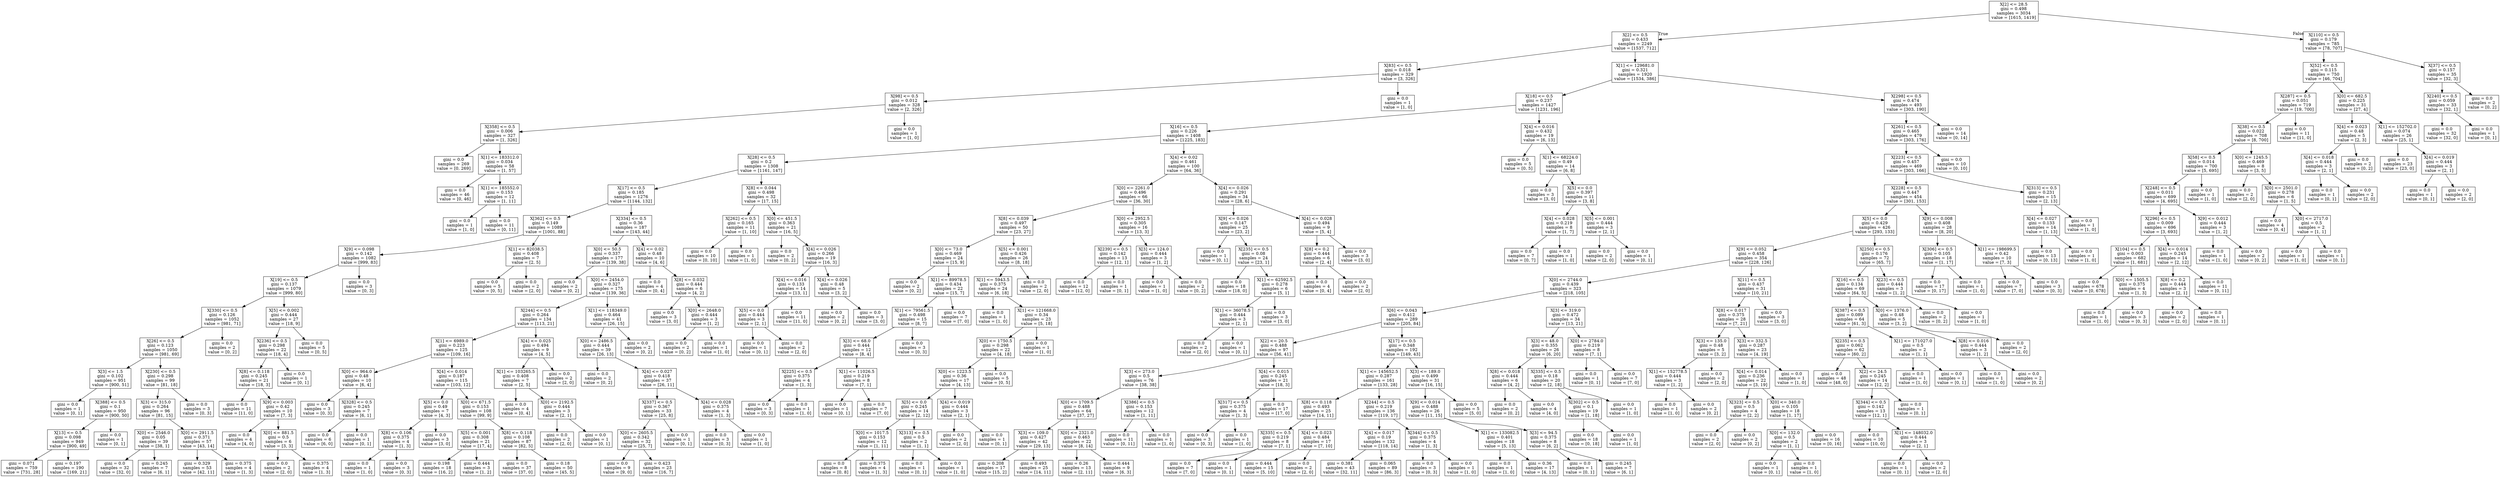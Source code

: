 digraph Tree {
node [shape=box] ;
0 [label="X[2] <= 28.5\ngini = 0.498\nsamples = 3034\nvalue = [1615, 1419]"] ;
1 [label="X[2] <= 0.5\ngini = 0.433\nsamples = 2249\nvalue = [1537, 712]"] ;
0 -> 1 [labeldistance=2.5, labelangle=45, headlabel="True"] ;
2 [label="X[83] <= 0.5\ngini = 0.018\nsamples = 329\nvalue = [3, 326]"] ;
1 -> 2 ;
3 [label="X[98] <= 0.5\ngini = 0.012\nsamples = 328\nvalue = [2, 326]"] ;
2 -> 3 ;
4 [label="X[358] <= 0.5\ngini = 0.006\nsamples = 327\nvalue = [1, 326]"] ;
3 -> 4 ;
5 [label="gini = 0.0\nsamples = 269\nvalue = [0, 269]"] ;
4 -> 5 ;
6 [label="X[1] <= 183312.0\ngini = 0.034\nsamples = 58\nvalue = [1, 57]"] ;
4 -> 6 ;
7 [label="gini = 0.0\nsamples = 46\nvalue = [0, 46]"] ;
6 -> 7 ;
8 [label="X[1] <= 185552.0\ngini = 0.153\nsamples = 12\nvalue = [1, 11]"] ;
6 -> 8 ;
9 [label="gini = 0.0\nsamples = 1\nvalue = [1, 0]"] ;
8 -> 9 ;
10 [label="gini = 0.0\nsamples = 11\nvalue = [0, 11]"] ;
8 -> 10 ;
11 [label="gini = 0.0\nsamples = 1\nvalue = [1, 0]"] ;
3 -> 11 ;
12 [label="gini = 0.0\nsamples = 1\nvalue = [1, 0]"] ;
2 -> 12 ;
13 [label="X[1] <= 129681.0\ngini = 0.321\nsamples = 1920\nvalue = [1534, 386]"] ;
1 -> 13 ;
14 [label="X[18] <= 0.5\ngini = 0.237\nsamples = 1427\nvalue = [1231, 196]"] ;
13 -> 14 ;
15 [label="X[16] <= 0.5\ngini = 0.226\nsamples = 1408\nvalue = [1225, 183]"] ;
14 -> 15 ;
16 [label="X[28] <= 0.5\ngini = 0.2\nsamples = 1308\nvalue = [1161, 147]"] ;
15 -> 16 ;
17 [label="X[17] <= 0.5\ngini = 0.185\nsamples = 1276\nvalue = [1144, 132]"] ;
16 -> 17 ;
18 [label="X[362] <= 0.5\ngini = 0.149\nsamples = 1089\nvalue = [1001, 88]"] ;
17 -> 18 ;
19 [label="X[9] <= 0.098\ngini = 0.142\nsamples = 1082\nvalue = [999, 83]"] ;
18 -> 19 ;
20 [label="X[19] <= 0.5\ngini = 0.137\nsamples = 1079\nvalue = [999, 80]"] ;
19 -> 20 ;
21 [label="X[330] <= 0.5\ngini = 0.126\nsamples = 1052\nvalue = [981, 71]"] ;
20 -> 21 ;
22 [label="X[26] <= 0.5\ngini = 0.123\nsamples = 1050\nvalue = [981, 69]"] ;
21 -> 22 ;
23 [label="X[3] <= 1.5\ngini = 0.102\nsamples = 951\nvalue = [900, 51]"] ;
22 -> 23 ;
24 [label="gini = 0.0\nsamples = 1\nvalue = [0, 1]"] ;
23 -> 24 ;
25 [label="X[388] <= 0.5\ngini = 0.1\nsamples = 950\nvalue = [900, 50]"] ;
23 -> 25 ;
26 [label="X[13] <= 0.5\ngini = 0.098\nsamples = 949\nvalue = [900, 49]"] ;
25 -> 26 ;
27 [label="gini = 0.071\nsamples = 759\nvalue = [731, 28]"] ;
26 -> 27 ;
28 [label="gini = 0.197\nsamples = 190\nvalue = [169, 21]"] ;
26 -> 28 ;
29 [label="gini = 0.0\nsamples = 1\nvalue = [0, 1]"] ;
25 -> 29 ;
30 [label="X[230] <= 0.5\ngini = 0.298\nsamples = 99\nvalue = [81, 18]"] ;
22 -> 30 ;
31 [label="X[3] <= 315.0\ngini = 0.264\nsamples = 96\nvalue = [81, 15]"] ;
30 -> 31 ;
32 [label="X[0] <= 2546.0\ngini = 0.05\nsamples = 39\nvalue = [38, 1]"] ;
31 -> 32 ;
33 [label="gini = 0.0\nsamples = 32\nvalue = [32, 0]"] ;
32 -> 33 ;
34 [label="gini = 0.245\nsamples = 7\nvalue = [6, 1]"] ;
32 -> 34 ;
35 [label="X[0] <= 2911.5\ngini = 0.371\nsamples = 57\nvalue = [43, 14]"] ;
31 -> 35 ;
36 [label="gini = 0.329\nsamples = 53\nvalue = [42, 11]"] ;
35 -> 36 ;
37 [label="gini = 0.375\nsamples = 4\nvalue = [1, 3]"] ;
35 -> 37 ;
38 [label="gini = 0.0\nsamples = 3\nvalue = [0, 3]"] ;
30 -> 38 ;
39 [label="gini = 0.0\nsamples = 2\nvalue = [0, 2]"] ;
21 -> 39 ;
40 [label="X[5] <= 0.002\ngini = 0.444\nsamples = 27\nvalue = [18, 9]"] ;
20 -> 40 ;
41 [label="X[236] <= 0.5\ngini = 0.298\nsamples = 22\nvalue = [18, 4]"] ;
40 -> 41 ;
42 [label="X[8] <= 0.118\ngini = 0.245\nsamples = 21\nvalue = [18, 3]"] ;
41 -> 42 ;
43 [label="gini = 0.0\nsamples = 11\nvalue = [11, 0]"] ;
42 -> 43 ;
44 [label="X[9] <= 0.003\ngini = 0.42\nsamples = 10\nvalue = [7, 3]"] ;
42 -> 44 ;
45 [label="gini = 0.0\nsamples = 4\nvalue = [4, 0]"] ;
44 -> 45 ;
46 [label="X[0] <= 881.5\ngini = 0.5\nsamples = 6\nvalue = [3, 3]"] ;
44 -> 46 ;
47 [label="gini = 0.0\nsamples = 2\nvalue = [2, 0]"] ;
46 -> 47 ;
48 [label="gini = 0.375\nsamples = 4\nvalue = [1, 3]"] ;
46 -> 48 ;
49 [label="gini = 0.0\nsamples = 1\nvalue = [0, 1]"] ;
41 -> 49 ;
50 [label="gini = 0.0\nsamples = 5\nvalue = [0, 5]"] ;
40 -> 50 ;
51 [label="gini = 0.0\nsamples = 3\nvalue = [0, 3]"] ;
19 -> 51 ;
52 [label="X[1] <= 82038.5\ngini = 0.408\nsamples = 7\nvalue = [2, 5]"] ;
18 -> 52 ;
53 [label="gini = 0.0\nsamples = 5\nvalue = [0, 5]"] ;
52 -> 53 ;
54 [label="gini = 0.0\nsamples = 2\nvalue = [2, 0]"] ;
52 -> 54 ;
55 [label="X[334] <= 0.5\ngini = 0.36\nsamples = 187\nvalue = [143, 44]"] ;
17 -> 55 ;
56 [label="X[0] <= 50.5\ngini = 0.337\nsamples = 177\nvalue = [139, 38]"] ;
55 -> 56 ;
57 [label="gini = 0.0\nsamples = 2\nvalue = [0, 2]"] ;
56 -> 57 ;
58 [label="X[0] <= 2454.0\ngini = 0.327\nsamples = 175\nvalue = [139, 36]"] ;
56 -> 58 ;
59 [label="X[244] <= 0.5\ngini = 0.264\nsamples = 134\nvalue = [113, 21]"] ;
58 -> 59 ;
60 [label="X[1] <= 6989.0\ngini = 0.223\nsamples = 125\nvalue = [109, 16]"] ;
59 -> 60 ;
61 [label="X[0] <= 964.0\ngini = 0.48\nsamples = 10\nvalue = [6, 4]"] ;
60 -> 61 ;
62 [label="gini = 0.0\nsamples = 3\nvalue = [0, 3]"] ;
61 -> 62 ;
63 [label="X[328] <= 0.5\ngini = 0.245\nsamples = 7\nvalue = [6, 1]"] ;
61 -> 63 ;
64 [label="gini = 0.0\nsamples = 6\nvalue = [6, 0]"] ;
63 -> 64 ;
65 [label="gini = 0.0\nsamples = 1\nvalue = [0, 1]"] ;
63 -> 65 ;
66 [label="X[4] <= 0.014\ngini = 0.187\nsamples = 115\nvalue = [103, 12]"] ;
60 -> 66 ;
67 [label="X[5] <= 0.0\ngini = 0.49\nsamples = 7\nvalue = [4, 3]"] ;
66 -> 67 ;
68 [label="X[8] <= 0.106\ngini = 0.375\nsamples = 4\nvalue = [1, 3]"] ;
67 -> 68 ;
69 [label="gini = 0.0\nsamples = 1\nvalue = [1, 0]"] ;
68 -> 69 ;
70 [label="gini = 0.0\nsamples = 3\nvalue = [0, 3]"] ;
68 -> 70 ;
71 [label="gini = 0.0\nsamples = 3\nvalue = [3, 0]"] ;
67 -> 71 ;
72 [label="X[0] <= 671.5\ngini = 0.153\nsamples = 108\nvalue = [99, 9]"] ;
66 -> 72 ;
73 [label="X[5] <= 0.001\ngini = 0.308\nsamples = 21\nvalue = [17, 4]"] ;
72 -> 73 ;
74 [label="gini = 0.198\nsamples = 18\nvalue = [16, 2]"] ;
73 -> 74 ;
75 [label="gini = 0.444\nsamples = 3\nvalue = [1, 2]"] ;
73 -> 75 ;
76 [label="X[8] <= 0.118\ngini = 0.108\nsamples = 87\nvalue = [82, 5]"] ;
72 -> 76 ;
77 [label="gini = 0.0\nsamples = 37\nvalue = [37, 0]"] ;
76 -> 77 ;
78 [label="gini = 0.18\nsamples = 50\nvalue = [45, 5]"] ;
76 -> 78 ;
79 [label="X[4] <= 0.025\ngini = 0.494\nsamples = 9\nvalue = [4, 5]"] ;
59 -> 79 ;
80 [label="X[1] <= 103265.5\ngini = 0.408\nsamples = 7\nvalue = [2, 5]"] ;
79 -> 80 ;
81 [label="gini = 0.0\nsamples = 4\nvalue = [0, 4]"] ;
80 -> 81 ;
82 [label="X[0] <= 2192.5\ngini = 0.444\nsamples = 3\nvalue = [2, 1]"] ;
80 -> 82 ;
83 [label="gini = 0.0\nsamples = 2\nvalue = [2, 0]"] ;
82 -> 83 ;
84 [label="gini = 0.0\nsamples = 1\nvalue = [0, 1]"] ;
82 -> 84 ;
85 [label="gini = 0.0\nsamples = 2\nvalue = [2, 0]"] ;
79 -> 85 ;
86 [label="X[1] <= 118349.0\ngini = 0.464\nsamples = 41\nvalue = [26, 15]"] ;
58 -> 86 ;
87 [label="X[0] <= 2486.5\ngini = 0.444\nsamples = 39\nvalue = [26, 13]"] ;
86 -> 87 ;
88 [label="gini = 0.0\nsamples = 2\nvalue = [0, 2]"] ;
87 -> 88 ;
89 [label="X[4] <= 0.027\ngini = 0.418\nsamples = 37\nvalue = [26, 11]"] ;
87 -> 89 ;
90 [label="X[337] <= 0.5\ngini = 0.367\nsamples = 33\nvalue = [25, 8]"] ;
89 -> 90 ;
91 [label="X[0] <= 2605.5\ngini = 0.342\nsamples = 32\nvalue = [25, 7]"] ;
90 -> 91 ;
92 [label="gini = 0.0\nsamples = 9\nvalue = [9, 0]"] ;
91 -> 92 ;
93 [label="gini = 0.423\nsamples = 23\nvalue = [16, 7]"] ;
91 -> 93 ;
94 [label="gini = 0.0\nsamples = 1\nvalue = [0, 1]"] ;
90 -> 94 ;
95 [label="X[4] <= 0.028\ngini = 0.375\nsamples = 4\nvalue = [1, 3]"] ;
89 -> 95 ;
96 [label="gini = 0.0\nsamples = 3\nvalue = [0, 3]"] ;
95 -> 96 ;
97 [label="gini = 0.0\nsamples = 1\nvalue = [1, 0]"] ;
95 -> 97 ;
98 [label="gini = 0.0\nsamples = 2\nvalue = [0, 2]"] ;
86 -> 98 ;
99 [label="X[4] <= 0.02\ngini = 0.48\nsamples = 10\nvalue = [4, 6]"] ;
55 -> 99 ;
100 [label="gini = 0.0\nsamples = 4\nvalue = [0, 4]"] ;
99 -> 100 ;
101 [label="X[8] <= 0.032\ngini = 0.444\nsamples = 6\nvalue = [4, 2]"] ;
99 -> 101 ;
102 [label="gini = 0.0\nsamples = 3\nvalue = [3, 0]"] ;
101 -> 102 ;
103 [label="X[0] <= 2648.0\ngini = 0.444\nsamples = 3\nvalue = [1, 2]"] ;
101 -> 103 ;
104 [label="gini = 0.0\nsamples = 2\nvalue = [0, 2]"] ;
103 -> 104 ;
105 [label="gini = 0.0\nsamples = 1\nvalue = [1, 0]"] ;
103 -> 105 ;
106 [label="X[8] <= 0.044\ngini = 0.498\nsamples = 32\nvalue = [17, 15]"] ;
16 -> 106 ;
107 [label="X[262] <= 0.5\ngini = 0.165\nsamples = 11\nvalue = [1, 10]"] ;
106 -> 107 ;
108 [label="gini = 0.0\nsamples = 10\nvalue = [0, 10]"] ;
107 -> 108 ;
109 [label="gini = 0.0\nsamples = 1\nvalue = [1, 0]"] ;
107 -> 109 ;
110 [label="X[0] <= 451.5\ngini = 0.363\nsamples = 21\nvalue = [16, 5]"] ;
106 -> 110 ;
111 [label="gini = 0.0\nsamples = 2\nvalue = [0, 2]"] ;
110 -> 111 ;
112 [label="X[4] <= 0.026\ngini = 0.266\nsamples = 19\nvalue = [16, 3]"] ;
110 -> 112 ;
113 [label="X[4] <= 0.016\ngini = 0.133\nsamples = 14\nvalue = [13, 1]"] ;
112 -> 113 ;
114 [label="X[5] <= 0.0\ngini = 0.444\nsamples = 3\nvalue = [2, 1]"] ;
113 -> 114 ;
115 [label="gini = 0.0\nsamples = 1\nvalue = [0, 1]"] ;
114 -> 115 ;
116 [label="gini = 0.0\nsamples = 2\nvalue = [2, 0]"] ;
114 -> 116 ;
117 [label="gini = 0.0\nsamples = 11\nvalue = [11, 0]"] ;
113 -> 117 ;
118 [label="X[4] <= 0.026\ngini = 0.48\nsamples = 5\nvalue = [3, 2]"] ;
112 -> 118 ;
119 [label="gini = 0.0\nsamples = 2\nvalue = [0, 2]"] ;
118 -> 119 ;
120 [label="gini = 0.0\nsamples = 3\nvalue = [3, 0]"] ;
118 -> 120 ;
121 [label="X[4] <= 0.02\ngini = 0.461\nsamples = 100\nvalue = [64, 36]"] ;
15 -> 121 ;
122 [label="X[0] <= 2261.0\ngini = 0.496\nsamples = 66\nvalue = [36, 30]"] ;
121 -> 122 ;
123 [label="X[8] <= 0.039\ngini = 0.497\nsamples = 50\nvalue = [23, 27]"] ;
122 -> 123 ;
124 [label="X[0] <= 73.0\ngini = 0.469\nsamples = 24\nvalue = [15, 9]"] ;
123 -> 124 ;
125 [label="gini = 0.0\nsamples = 2\nvalue = [0, 2]"] ;
124 -> 125 ;
126 [label="X[1] <= 89978.5\ngini = 0.434\nsamples = 22\nvalue = [15, 7]"] ;
124 -> 126 ;
127 [label="X[1] <= 79561.5\ngini = 0.498\nsamples = 15\nvalue = [8, 7]"] ;
126 -> 127 ;
128 [label="X[3] <= 68.0\ngini = 0.444\nsamples = 12\nvalue = [8, 4]"] ;
127 -> 128 ;
129 [label="X[225] <= 0.5\ngini = 0.375\nsamples = 4\nvalue = [1, 3]"] ;
128 -> 129 ;
130 [label="gini = 0.0\nsamples = 3\nvalue = [0, 3]"] ;
129 -> 130 ;
131 [label="gini = 0.0\nsamples = 1\nvalue = [1, 0]"] ;
129 -> 131 ;
132 [label="X[1] <= 11026.5\ngini = 0.219\nsamples = 8\nvalue = [7, 1]"] ;
128 -> 132 ;
133 [label="gini = 0.0\nsamples = 1\nvalue = [0, 1]"] ;
132 -> 133 ;
134 [label="gini = 0.0\nsamples = 7\nvalue = [7, 0]"] ;
132 -> 134 ;
135 [label="gini = 0.0\nsamples = 3\nvalue = [0, 3]"] ;
127 -> 135 ;
136 [label="gini = 0.0\nsamples = 7\nvalue = [7, 0]"] ;
126 -> 136 ;
137 [label="X[5] <= 0.001\ngini = 0.426\nsamples = 26\nvalue = [8, 18]"] ;
123 -> 137 ;
138 [label="X[1] <= 5943.5\ngini = 0.375\nsamples = 24\nvalue = [6, 18]"] ;
137 -> 138 ;
139 [label="gini = 0.0\nsamples = 1\nvalue = [1, 0]"] ;
138 -> 139 ;
140 [label="X[1] <= 121668.0\ngini = 0.34\nsamples = 23\nvalue = [5, 18]"] ;
138 -> 140 ;
141 [label="X[0] <= 1750.5\ngini = 0.298\nsamples = 22\nvalue = [4, 18]"] ;
140 -> 141 ;
142 [label="X[0] <= 1223.5\ngini = 0.36\nsamples = 17\nvalue = [4, 13]"] ;
141 -> 142 ;
143 [label="X[5] <= 0.0\ngini = 0.245\nsamples = 14\nvalue = [2, 12]"] ;
142 -> 143 ;
144 [label="X[0] <= 1017.5\ngini = 0.153\nsamples = 12\nvalue = [1, 11]"] ;
143 -> 144 ;
145 [label="gini = 0.0\nsamples = 8\nvalue = [0, 8]"] ;
144 -> 145 ;
146 [label="gini = 0.375\nsamples = 4\nvalue = [1, 3]"] ;
144 -> 146 ;
147 [label="X[313] <= 0.5\ngini = 0.5\nsamples = 2\nvalue = [1, 1]"] ;
143 -> 147 ;
148 [label="gini = 0.0\nsamples = 1\nvalue = [0, 1]"] ;
147 -> 148 ;
149 [label="gini = 0.0\nsamples = 1\nvalue = [1, 0]"] ;
147 -> 149 ;
150 [label="X[4] <= 0.019\ngini = 0.444\nsamples = 3\nvalue = [2, 1]"] ;
142 -> 150 ;
151 [label="gini = 0.0\nsamples = 2\nvalue = [2, 0]"] ;
150 -> 151 ;
152 [label="gini = 0.0\nsamples = 1\nvalue = [0, 1]"] ;
150 -> 152 ;
153 [label="gini = 0.0\nsamples = 5\nvalue = [0, 5]"] ;
141 -> 153 ;
154 [label="gini = 0.0\nsamples = 1\nvalue = [1, 0]"] ;
140 -> 154 ;
155 [label="gini = 0.0\nsamples = 2\nvalue = [2, 0]"] ;
137 -> 155 ;
156 [label="X[0] <= 2952.5\ngini = 0.305\nsamples = 16\nvalue = [13, 3]"] ;
122 -> 156 ;
157 [label="X[239] <= 0.5\ngini = 0.142\nsamples = 13\nvalue = [12, 1]"] ;
156 -> 157 ;
158 [label="gini = 0.0\nsamples = 12\nvalue = [12, 0]"] ;
157 -> 158 ;
159 [label="gini = 0.0\nsamples = 1\nvalue = [0, 1]"] ;
157 -> 159 ;
160 [label="X[3] <= 124.0\ngini = 0.444\nsamples = 3\nvalue = [1, 2]"] ;
156 -> 160 ;
161 [label="gini = 0.0\nsamples = 1\nvalue = [1, 0]"] ;
160 -> 161 ;
162 [label="gini = 0.0\nsamples = 2\nvalue = [0, 2]"] ;
160 -> 162 ;
163 [label="X[4] <= 0.026\ngini = 0.291\nsamples = 34\nvalue = [28, 6]"] ;
121 -> 163 ;
164 [label="X[9] <= 0.026\ngini = 0.147\nsamples = 25\nvalue = [23, 2]"] ;
163 -> 164 ;
165 [label="gini = 0.0\nsamples = 1\nvalue = [0, 1]"] ;
164 -> 165 ;
166 [label="X[235] <= 0.5\ngini = 0.08\nsamples = 24\nvalue = [23, 1]"] ;
164 -> 166 ;
167 [label="gini = 0.0\nsamples = 18\nvalue = [18, 0]"] ;
166 -> 167 ;
168 [label="X[1] <= 62592.5\ngini = 0.278\nsamples = 6\nvalue = [5, 1]"] ;
166 -> 168 ;
169 [label="X[1] <= 36078.5\ngini = 0.444\nsamples = 3\nvalue = [2, 1]"] ;
168 -> 169 ;
170 [label="gini = 0.0\nsamples = 2\nvalue = [2, 0]"] ;
169 -> 170 ;
171 [label="gini = 0.0\nsamples = 1\nvalue = [0, 1]"] ;
169 -> 171 ;
172 [label="gini = 0.0\nsamples = 3\nvalue = [3, 0]"] ;
168 -> 172 ;
173 [label="X[4] <= 0.028\ngini = 0.494\nsamples = 9\nvalue = [5, 4]"] ;
163 -> 173 ;
174 [label="X[8] <= 0.2\ngini = 0.444\nsamples = 6\nvalue = [2, 4]"] ;
173 -> 174 ;
175 [label="gini = 0.0\nsamples = 4\nvalue = [0, 4]"] ;
174 -> 175 ;
176 [label="gini = 0.0\nsamples = 2\nvalue = [2, 0]"] ;
174 -> 176 ;
177 [label="gini = 0.0\nsamples = 3\nvalue = [3, 0]"] ;
173 -> 177 ;
178 [label="X[4] <= 0.016\ngini = 0.432\nsamples = 19\nvalue = [6, 13]"] ;
14 -> 178 ;
179 [label="gini = 0.0\nsamples = 5\nvalue = [0, 5]"] ;
178 -> 179 ;
180 [label="X[1] <= 68224.0\ngini = 0.49\nsamples = 14\nvalue = [6, 8]"] ;
178 -> 180 ;
181 [label="gini = 0.0\nsamples = 3\nvalue = [3, 0]"] ;
180 -> 181 ;
182 [label="X[5] <= 0.0\ngini = 0.397\nsamples = 11\nvalue = [3, 8]"] ;
180 -> 182 ;
183 [label="X[4] <= 0.028\ngini = 0.219\nsamples = 8\nvalue = [1, 7]"] ;
182 -> 183 ;
184 [label="gini = 0.0\nsamples = 7\nvalue = [0, 7]"] ;
183 -> 184 ;
185 [label="gini = 0.0\nsamples = 1\nvalue = [1, 0]"] ;
183 -> 185 ;
186 [label="X[5] <= 0.001\ngini = 0.444\nsamples = 3\nvalue = [2, 1]"] ;
182 -> 186 ;
187 [label="gini = 0.0\nsamples = 2\nvalue = [2, 0]"] ;
186 -> 187 ;
188 [label="gini = 0.0\nsamples = 1\nvalue = [0, 1]"] ;
186 -> 188 ;
189 [label="X[298] <= 0.5\ngini = 0.474\nsamples = 493\nvalue = [303, 190]"] ;
13 -> 189 ;
190 [label="X[261] <= 0.5\ngini = 0.465\nsamples = 479\nvalue = [303, 176]"] ;
189 -> 190 ;
191 [label="X[223] <= 0.5\ngini = 0.457\nsamples = 469\nvalue = [303, 166]"] ;
190 -> 191 ;
192 [label="X[228] <= 0.5\ngini = 0.447\nsamples = 454\nvalue = [301, 153]"] ;
191 -> 192 ;
193 [label="X[5] <= 0.0\ngini = 0.429\nsamples = 426\nvalue = [293, 133]"] ;
192 -> 193 ;
194 [label="X[9] <= 0.052\ngini = 0.458\nsamples = 354\nvalue = [228, 126]"] ;
193 -> 194 ;
195 [label="X[0] <= 2744.0\ngini = 0.439\nsamples = 323\nvalue = [218, 105]"] ;
194 -> 195 ;
196 [label="X[6] <= 0.043\ngini = 0.412\nsamples = 289\nvalue = [205, 84]"] ;
195 -> 196 ;
197 [label="X[2] <= 20.5\ngini = 0.488\nsamples = 97\nvalue = [56, 41]"] ;
196 -> 197 ;
198 [label="X[3] <= 273.0\ngini = 0.5\nsamples = 76\nvalue = [38, 38]"] ;
197 -> 198 ;
199 [label="X[0] <= 1709.5\ngini = 0.488\nsamples = 64\nvalue = [37, 27]"] ;
198 -> 199 ;
200 [label="X[3] <= 109.0\ngini = 0.427\nsamples = 42\nvalue = [29, 13]"] ;
199 -> 200 ;
201 [label="gini = 0.208\nsamples = 17\nvalue = [15, 2]"] ;
200 -> 201 ;
202 [label="gini = 0.493\nsamples = 25\nvalue = [14, 11]"] ;
200 -> 202 ;
203 [label="X[0] <= 2321.0\ngini = 0.463\nsamples = 22\nvalue = [8, 14]"] ;
199 -> 203 ;
204 [label="gini = 0.26\nsamples = 13\nvalue = [2, 11]"] ;
203 -> 204 ;
205 [label="gini = 0.444\nsamples = 9\nvalue = [6, 3]"] ;
203 -> 205 ;
206 [label="X[386] <= 0.5\ngini = 0.153\nsamples = 12\nvalue = [1, 11]"] ;
198 -> 206 ;
207 [label="gini = 0.0\nsamples = 11\nvalue = [0, 11]"] ;
206 -> 207 ;
208 [label="gini = 0.0\nsamples = 1\nvalue = [1, 0]"] ;
206 -> 208 ;
209 [label="X[4] <= 0.015\ngini = 0.245\nsamples = 21\nvalue = [18, 3]"] ;
197 -> 209 ;
210 [label="X[317] <= 0.5\ngini = 0.375\nsamples = 4\nvalue = [1, 3]"] ;
209 -> 210 ;
211 [label="gini = 0.0\nsamples = 3\nvalue = [0, 3]"] ;
210 -> 211 ;
212 [label="gini = 0.0\nsamples = 1\nvalue = [1, 0]"] ;
210 -> 212 ;
213 [label="gini = 0.0\nsamples = 17\nvalue = [17, 0]"] ;
209 -> 213 ;
214 [label="X[17] <= 0.5\ngini = 0.348\nsamples = 192\nvalue = [149, 43]"] ;
196 -> 214 ;
215 [label="X[1] <= 145652.5\ngini = 0.287\nsamples = 161\nvalue = [133, 28]"] ;
214 -> 215 ;
216 [label="X[8] <= 0.118\ngini = 0.493\nsamples = 25\nvalue = [14, 11]"] ;
215 -> 216 ;
217 [label="X[335] <= 0.5\ngini = 0.219\nsamples = 8\nvalue = [7, 1]"] ;
216 -> 217 ;
218 [label="gini = 0.0\nsamples = 7\nvalue = [7, 0]"] ;
217 -> 218 ;
219 [label="gini = 0.0\nsamples = 1\nvalue = [0, 1]"] ;
217 -> 219 ;
220 [label="X[4] <= 0.023\ngini = 0.484\nsamples = 17\nvalue = [7, 10]"] ;
216 -> 220 ;
221 [label="gini = 0.444\nsamples = 15\nvalue = [5, 10]"] ;
220 -> 221 ;
222 [label="gini = 0.0\nsamples = 2\nvalue = [2, 0]"] ;
220 -> 222 ;
223 [label="X[244] <= 0.5\ngini = 0.219\nsamples = 136\nvalue = [119, 17]"] ;
215 -> 223 ;
224 [label="X[4] <= 0.017\ngini = 0.19\nsamples = 132\nvalue = [118, 14]"] ;
223 -> 224 ;
225 [label="gini = 0.381\nsamples = 43\nvalue = [32, 11]"] ;
224 -> 225 ;
226 [label="gini = 0.065\nsamples = 89\nvalue = [86, 3]"] ;
224 -> 226 ;
227 [label="X[344] <= 0.5\ngini = 0.375\nsamples = 4\nvalue = [1, 3]"] ;
223 -> 227 ;
228 [label="gini = 0.0\nsamples = 3\nvalue = [0, 3]"] ;
227 -> 228 ;
229 [label="gini = 0.0\nsamples = 1\nvalue = [1, 0]"] ;
227 -> 229 ;
230 [label="X[3] <= 189.0\ngini = 0.499\nsamples = 31\nvalue = [16, 15]"] ;
214 -> 230 ;
231 [label="X[9] <= 0.014\ngini = 0.488\nsamples = 26\nvalue = [11, 15]"] ;
230 -> 231 ;
232 [label="X[1] <= 133082.5\ngini = 0.401\nsamples = 18\nvalue = [5, 13]"] ;
231 -> 232 ;
233 [label="gini = 0.0\nsamples = 1\nvalue = [1, 0]"] ;
232 -> 233 ;
234 [label="gini = 0.36\nsamples = 17\nvalue = [4, 13]"] ;
232 -> 234 ;
235 [label="X[3] <= 94.5\ngini = 0.375\nsamples = 8\nvalue = [6, 2]"] ;
231 -> 235 ;
236 [label="gini = 0.0\nsamples = 1\nvalue = [0, 1]"] ;
235 -> 236 ;
237 [label="gini = 0.245\nsamples = 7\nvalue = [6, 1]"] ;
235 -> 237 ;
238 [label="gini = 0.0\nsamples = 5\nvalue = [5, 0]"] ;
230 -> 238 ;
239 [label="X[3] <= 319.0\ngini = 0.472\nsamples = 34\nvalue = [13, 21]"] ;
195 -> 239 ;
240 [label="X[3] <= 48.0\ngini = 0.355\nsamples = 26\nvalue = [6, 20]"] ;
239 -> 240 ;
241 [label="X[8] <= 0.018\ngini = 0.444\nsamples = 6\nvalue = [4, 2]"] ;
240 -> 241 ;
242 [label="gini = 0.0\nsamples = 2\nvalue = [0, 2]"] ;
241 -> 242 ;
243 [label="gini = 0.0\nsamples = 4\nvalue = [4, 0]"] ;
241 -> 243 ;
244 [label="X[335] <= 0.5\ngini = 0.18\nsamples = 20\nvalue = [2, 18]"] ;
240 -> 244 ;
245 [label="X[302] <= 0.5\ngini = 0.1\nsamples = 19\nvalue = [1, 18]"] ;
244 -> 245 ;
246 [label="gini = 0.0\nsamples = 18\nvalue = [0, 18]"] ;
245 -> 246 ;
247 [label="gini = 0.0\nsamples = 1\nvalue = [1, 0]"] ;
245 -> 247 ;
248 [label="gini = 0.0\nsamples = 1\nvalue = [1, 0]"] ;
244 -> 248 ;
249 [label="X[0] <= 2784.0\ngini = 0.219\nsamples = 8\nvalue = [7, 1]"] ;
239 -> 249 ;
250 [label="gini = 0.0\nsamples = 1\nvalue = [0, 1]"] ;
249 -> 250 ;
251 [label="gini = 0.0\nsamples = 7\nvalue = [7, 0]"] ;
249 -> 251 ;
252 [label="X[11] <= 0.5\ngini = 0.437\nsamples = 31\nvalue = [10, 21]"] ;
194 -> 252 ;
253 [label="X[8] <= 0.017\ngini = 0.375\nsamples = 28\nvalue = [7, 21]"] ;
252 -> 253 ;
254 [label="X[3] <= 135.0\ngini = 0.48\nsamples = 5\nvalue = [3, 2]"] ;
253 -> 254 ;
255 [label="X[1] <= 152778.5\ngini = 0.444\nsamples = 3\nvalue = [1, 2]"] ;
254 -> 255 ;
256 [label="gini = 0.0\nsamples = 1\nvalue = [1, 0]"] ;
255 -> 256 ;
257 [label="gini = 0.0\nsamples = 2\nvalue = [0, 2]"] ;
255 -> 257 ;
258 [label="gini = 0.0\nsamples = 2\nvalue = [2, 0]"] ;
254 -> 258 ;
259 [label="X[3] <= 332.5\ngini = 0.287\nsamples = 23\nvalue = [4, 19]"] ;
253 -> 259 ;
260 [label="X[4] <= 0.014\ngini = 0.236\nsamples = 22\nvalue = [3, 19]"] ;
259 -> 260 ;
261 [label="X[323] <= 0.5\ngini = 0.5\nsamples = 4\nvalue = [2, 2]"] ;
260 -> 261 ;
262 [label="gini = 0.0\nsamples = 2\nvalue = [2, 0]"] ;
261 -> 262 ;
263 [label="gini = 0.0\nsamples = 2\nvalue = [0, 2]"] ;
261 -> 263 ;
264 [label="X[0] <= 340.0\ngini = 0.105\nsamples = 18\nvalue = [1, 17]"] ;
260 -> 264 ;
265 [label="X[0] <= 132.0\ngini = 0.5\nsamples = 2\nvalue = [1, 1]"] ;
264 -> 265 ;
266 [label="gini = 0.0\nsamples = 1\nvalue = [0, 1]"] ;
265 -> 266 ;
267 [label="gini = 0.0\nsamples = 1\nvalue = [1, 0]"] ;
265 -> 267 ;
268 [label="gini = 0.0\nsamples = 16\nvalue = [0, 16]"] ;
264 -> 268 ;
269 [label="gini = 0.0\nsamples = 1\nvalue = [1, 0]"] ;
259 -> 269 ;
270 [label="gini = 0.0\nsamples = 3\nvalue = [3, 0]"] ;
252 -> 270 ;
271 [label="X[250] <= 0.5\ngini = 0.176\nsamples = 72\nvalue = [65, 7]"] ;
193 -> 271 ;
272 [label="X[16] <= 0.5\ngini = 0.134\nsamples = 69\nvalue = [64, 5]"] ;
271 -> 272 ;
273 [label="X[387] <= 0.5\ngini = 0.089\nsamples = 64\nvalue = [61, 3]"] ;
272 -> 273 ;
274 [label="X[235] <= 0.5\ngini = 0.062\nsamples = 62\nvalue = [60, 2]"] ;
273 -> 274 ;
275 [label="gini = 0.0\nsamples = 48\nvalue = [48, 0]"] ;
274 -> 275 ;
276 [label="X[2] <= 24.5\ngini = 0.245\nsamples = 14\nvalue = [12, 2]"] ;
274 -> 276 ;
277 [label="X[344] <= 0.5\ngini = 0.142\nsamples = 13\nvalue = [12, 1]"] ;
276 -> 277 ;
278 [label="gini = 0.0\nsamples = 10\nvalue = [10, 0]"] ;
277 -> 278 ;
279 [label="X[1] <= 148032.0\ngini = 0.444\nsamples = 3\nvalue = [2, 1]"] ;
277 -> 279 ;
280 [label="gini = 0.0\nsamples = 1\nvalue = [0, 1]"] ;
279 -> 280 ;
281 [label="gini = 0.0\nsamples = 2\nvalue = [2, 0]"] ;
279 -> 281 ;
282 [label="gini = 0.0\nsamples = 1\nvalue = [0, 1]"] ;
276 -> 282 ;
283 [label="X[1] <= 171027.0\ngini = 0.5\nsamples = 2\nvalue = [1, 1]"] ;
273 -> 283 ;
284 [label="gini = 0.0\nsamples = 1\nvalue = [1, 0]"] ;
283 -> 284 ;
285 [label="gini = 0.0\nsamples = 1\nvalue = [0, 1]"] ;
283 -> 285 ;
286 [label="X[0] <= 1376.0\ngini = 0.48\nsamples = 5\nvalue = [3, 2]"] ;
272 -> 286 ;
287 [label="X[8] <= 0.016\ngini = 0.444\nsamples = 3\nvalue = [1, 2]"] ;
286 -> 287 ;
288 [label="gini = 0.0\nsamples = 1\nvalue = [1, 0]"] ;
287 -> 288 ;
289 [label="gini = 0.0\nsamples = 2\nvalue = [0, 2]"] ;
287 -> 289 ;
290 [label="gini = 0.0\nsamples = 2\nvalue = [2, 0]"] ;
286 -> 290 ;
291 [label="X[23] <= 0.5\ngini = 0.444\nsamples = 3\nvalue = [1, 2]"] ;
271 -> 291 ;
292 [label="gini = 0.0\nsamples = 2\nvalue = [0, 2]"] ;
291 -> 292 ;
293 [label="gini = 0.0\nsamples = 1\nvalue = [1, 0]"] ;
291 -> 293 ;
294 [label="X[9] <= 0.008\ngini = 0.408\nsamples = 28\nvalue = [8, 20]"] ;
192 -> 294 ;
295 [label="X[306] <= 0.5\ngini = 0.105\nsamples = 18\nvalue = [1, 17]"] ;
294 -> 295 ;
296 [label="gini = 0.0\nsamples = 17\nvalue = [0, 17]"] ;
295 -> 296 ;
297 [label="gini = 0.0\nsamples = 1\nvalue = [1, 0]"] ;
295 -> 297 ;
298 [label="X[1] <= 198699.5\ngini = 0.42\nsamples = 10\nvalue = [7, 3]"] ;
294 -> 298 ;
299 [label="gini = 0.0\nsamples = 7\nvalue = [7, 0]"] ;
298 -> 299 ;
300 [label="gini = 0.0\nsamples = 3\nvalue = [0, 3]"] ;
298 -> 300 ;
301 [label="X[313] <= 0.5\ngini = 0.231\nsamples = 15\nvalue = [2, 13]"] ;
191 -> 301 ;
302 [label="X[4] <= 0.027\ngini = 0.133\nsamples = 14\nvalue = [1, 13]"] ;
301 -> 302 ;
303 [label="gini = 0.0\nsamples = 13\nvalue = [0, 13]"] ;
302 -> 303 ;
304 [label="gini = 0.0\nsamples = 1\nvalue = [1, 0]"] ;
302 -> 304 ;
305 [label="gini = 0.0\nsamples = 1\nvalue = [1, 0]"] ;
301 -> 305 ;
306 [label="gini = 0.0\nsamples = 10\nvalue = [0, 10]"] ;
190 -> 306 ;
307 [label="gini = 0.0\nsamples = 14\nvalue = [0, 14]"] ;
189 -> 307 ;
308 [label="X[110] <= 0.5\ngini = 0.179\nsamples = 785\nvalue = [78, 707]"] ;
0 -> 308 [labeldistance=2.5, labelangle=-45, headlabel="False"] ;
309 [label="X[52] <= 0.5\ngini = 0.115\nsamples = 750\nvalue = [46, 704]"] ;
308 -> 309 ;
310 [label="X[287] <= 0.5\ngini = 0.051\nsamples = 719\nvalue = [19, 700]"] ;
309 -> 310 ;
311 [label="X[38] <= 0.5\ngini = 0.022\nsamples = 708\nvalue = [8, 700]"] ;
310 -> 311 ;
312 [label="X[58] <= 0.5\ngini = 0.014\nsamples = 700\nvalue = [5, 695]"] ;
311 -> 312 ;
313 [label="X[248] <= 0.5\ngini = 0.011\nsamples = 699\nvalue = [4, 695]"] ;
312 -> 313 ;
314 [label="X[296] <= 0.5\ngini = 0.009\nsamples = 696\nvalue = [3, 693]"] ;
313 -> 314 ;
315 [label="X[104] <= 0.5\ngini = 0.003\nsamples = 682\nvalue = [1, 681]"] ;
314 -> 315 ;
316 [label="gini = 0.0\nsamples = 678\nvalue = [0, 678]"] ;
315 -> 316 ;
317 [label="X[0] <= 1505.5\ngini = 0.375\nsamples = 4\nvalue = [1, 3]"] ;
315 -> 317 ;
318 [label="gini = 0.0\nsamples = 1\nvalue = [1, 0]"] ;
317 -> 318 ;
319 [label="gini = 0.0\nsamples = 3\nvalue = [0, 3]"] ;
317 -> 319 ;
320 [label="X[4] <= 0.014\ngini = 0.245\nsamples = 14\nvalue = [2, 12]"] ;
314 -> 320 ;
321 [label="X[8] <= 0.2\ngini = 0.444\nsamples = 3\nvalue = [2, 1]"] ;
320 -> 321 ;
322 [label="gini = 0.0\nsamples = 2\nvalue = [2, 0]"] ;
321 -> 322 ;
323 [label="gini = 0.0\nsamples = 1\nvalue = [0, 1]"] ;
321 -> 323 ;
324 [label="gini = 0.0\nsamples = 11\nvalue = [0, 11]"] ;
320 -> 324 ;
325 [label="X[9] <= 0.012\ngini = 0.444\nsamples = 3\nvalue = [1, 2]"] ;
313 -> 325 ;
326 [label="gini = 0.0\nsamples = 1\nvalue = [1, 0]"] ;
325 -> 326 ;
327 [label="gini = 0.0\nsamples = 2\nvalue = [0, 2]"] ;
325 -> 327 ;
328 [label="gini = 0.0\nsamples = 1\nvalue = [1, 0]"] ;
312 -> 328 ;
329 [label="X[0] <= 1245.5\ngini = 0.469\nsamples = 8\nvalue = [3, 5]"] ;
311 -> 329 ;
330 [label="gini = 0.0\nsamples = 2\nvalue = [2, 0]"] ;
329 -> 330 ;
331 [label="X[0] <= 2501.0\ngini = 0.278\nsamples = 6\nvalue = [1, 5]"] ;
329 -> 331 ;
332 [label="gini = 0.0\nsamples = 4\nvalue = [0, 4]"] ;
331 -> 332 ;
333 [label="X[0] <= 2717.0\ngini = 0.5\nsamples = 2\nvalue = [1, 1]"] ;
331 -> 333 ;
334 [label="gini = 0.0\nsamples = 1\nvalue = [1, 0]"] ;
333 -> 334 ;
335 [label="gini = 0.0\nsamples = 1\nvalue = [0, 1]"] ;
333 -> 335 ;
336 [label="gini = 0.0\nsamples = 11\nvalue = [11, 0]"] ;
310 -> 336 ;
337 [label="X[0] <= 682.5\ngini = 0.225\nsamples = 31\nvalue = [27, 4]"] ;
309 -> 337 ;
338 [label="X[4] <= 0.023\ngini = 0.48\nsamples = 5\nvalue = [2, 3]"] ;
337 -> 338 ;
339 [label="X[4] <= 0.018\ngini = 0.444\nsamples = 3\nvalue = [2, 1]"] ;
338 -> 339 ;
340 [label="gini = 0.0\nsamples = 1\nvalue = [0, 1]"] ;
339 -> 340 ;
341 [label="gini = 0.0\nsamples = 2\nvalue = [2, 0]"] ;
339 -> 341 ;
342 [label="gini = 0.0\nsamples = 2\nvalue = [0, 2]"] ;
338 -> 342 ;
343 [label="X[1] <= 152702.0\ngini = 0.074\nsamples = 26\nvalue = [25, 1]"] ;
337 -> 343 ;
344 [label="gini = 0.0\nsamples = 23\nvalue = [23, 0]"] ;
343 -> 344 ;
345 [label="X[4] <= 0.019\ngini = 0.444\nsamples = 3\nvalue = [2, 1]"] ;
343 -> 345 ;
346 [label="gini = 0.0\nsamples = 1\nvalue = [0, 1]"] ;
345 -> 346 ;
347 [label="gini = 0.0\nsamples = 2\nvalue = [2, 0]"] ;
345 -> 347 ;
348 [label="X[37] <= 0.5\ngini = 0.157\nsamples = 35\nvalue = [32, 3]"] ;
308 -> 348 ;
349 [label="X[240] <= 0.5\ngini = 0.059\nsamples = 33\nvalue = [32, 1]"] ;
348 -> 349 ;
350 [label="gini = 0.0\nsamples = 32\nvalue = [32, 0]"] ;
349 -> 350 ;
351 [label="gini = 0.0\nsamples = 1\nvalue = [0, 1]"] ;
349 -> 351 ;
352 [label="gini = 0.0\nsamples = 2\nvalue = [0, 2]"] ;
348 -> 352 ;
}